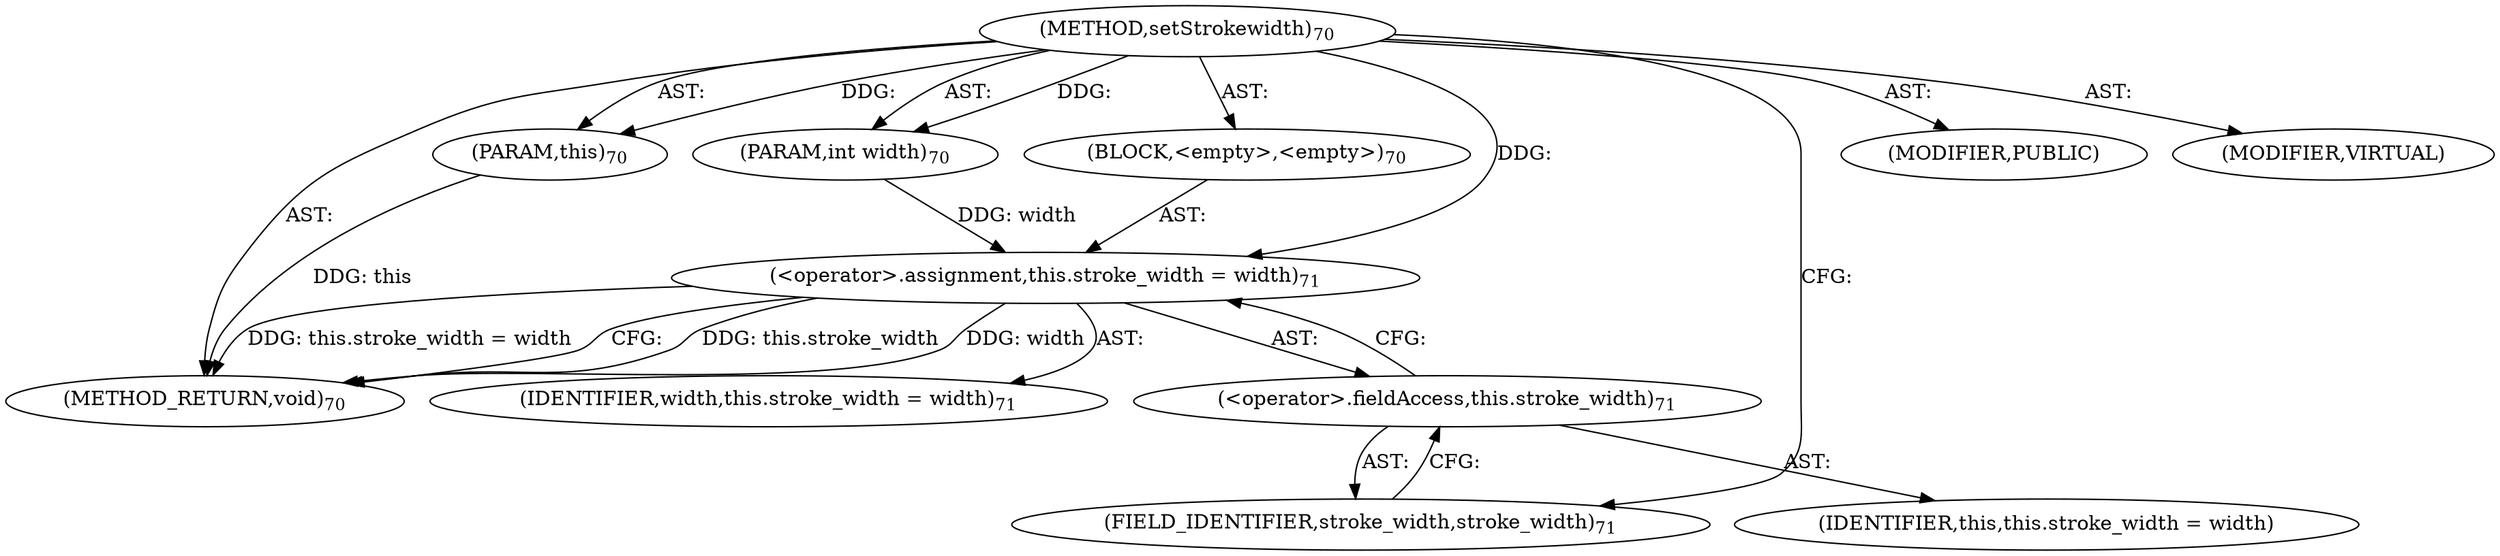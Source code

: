 digraph "setStrokewidth" {  
"111669149698" [label = <(METHOD,setStrokewidth)<SUB>70</SUB>> ]
"115964116996" [label = <(PARAM,this)<SUB>70</SUB>> ]
"115964116997" [label = <(PARAM,int width)<SUB>70</SUB>> ]
"25769803778" [label = <(BLOCK,&lt;empty&gt;,&lt;empty&gt;)<SUB>70</SUB>> ]
"30064771076" [label = <(&lt;operator&gt;.assignment,this.stroke_width = width)<SUB>71</SUB>> ]
"30064771077" [label = <(&lt;operator&gt;.fieldAccess,this.stroke_width)<SUB>71</SUB>> ]
"68719476740" [label = <(IDENTIFIER,this,this.stroke_width = width)> ]
"55834574850" [label = <(FIELD_IDENTIFIER,stroke_width,stroke_width)<SUB>71</SUB>> ]
"68719476741" [label = <(IDENTIFIER,width,this.stroke_width = width)<SUB>71</SUB>> ]
"133143986183" [label = <(MODIFIER,PUBLIC)> ]
"133143986184" [label = <(MODIFIER,VIRTUAL)> ]
"128849018882" [label = <(METHOD_RETURN,void)<SUB>70</SUB>> ]
  "111669149698" -> "115964116996"  [ label = "AST: "] 
  "111669149698" -> "115964116997"  [ label = "AST: "] 
  "111669149698" -> "25769803778"  [ label = "AST: "] 
  "111669149698" -> "133143986183"  [ label = "AST: "] 
  "111669149698" -> "133143986184"  [ label = "AST: "] 
  "111669149698" -> "128849018882"  [ label = "AST: "] 
  "25769803778" -> "30064771076"  [ label = "AST: "] 
  "30064771076" -> "30064771077"  [ label = "AST: "] 
  "30064771076" -> "68719476741"  [ label = "AST: "] 
  "30064771077" -> "68719476740"  [ label = "AST: "] 
  "30064771077" -> "55834574850"  [ label = "AST: "] 
  "30064771076" -> "128849018882"  [ label = "CFG: "] 
  "30064771077" -> "30064771076"  [ label = "CFG: "] 
  "55834574850" -> "30064771077"  [ label = "CFG: "] 
  "111669149698" -> "55834574850"  [ label = "CFG: "] 
  "115964116996" -> "128849018882"  [ label = "DDG: this"] 
  "30064771076" -> "128849018882"  [ label = "DDG: this.stroke_width"] 
  "30064771076" -> "128849018882"  [ label = "DDG: width"] 
  "30064771076" -> "128849018882"  [ label = "DDG: this.stroke_width = width"] 
  "111669149698" -> "115964116996"  [ label = "DDG: "] 
  "111669149698" -> "115964116997"  [ label = "DDG: "] 
  "115964116997" -> "30064771076"  [ label = "DDG: width"] 
  "111669149698" -> "30064771076"  [ label = "DDG: "] 
}
